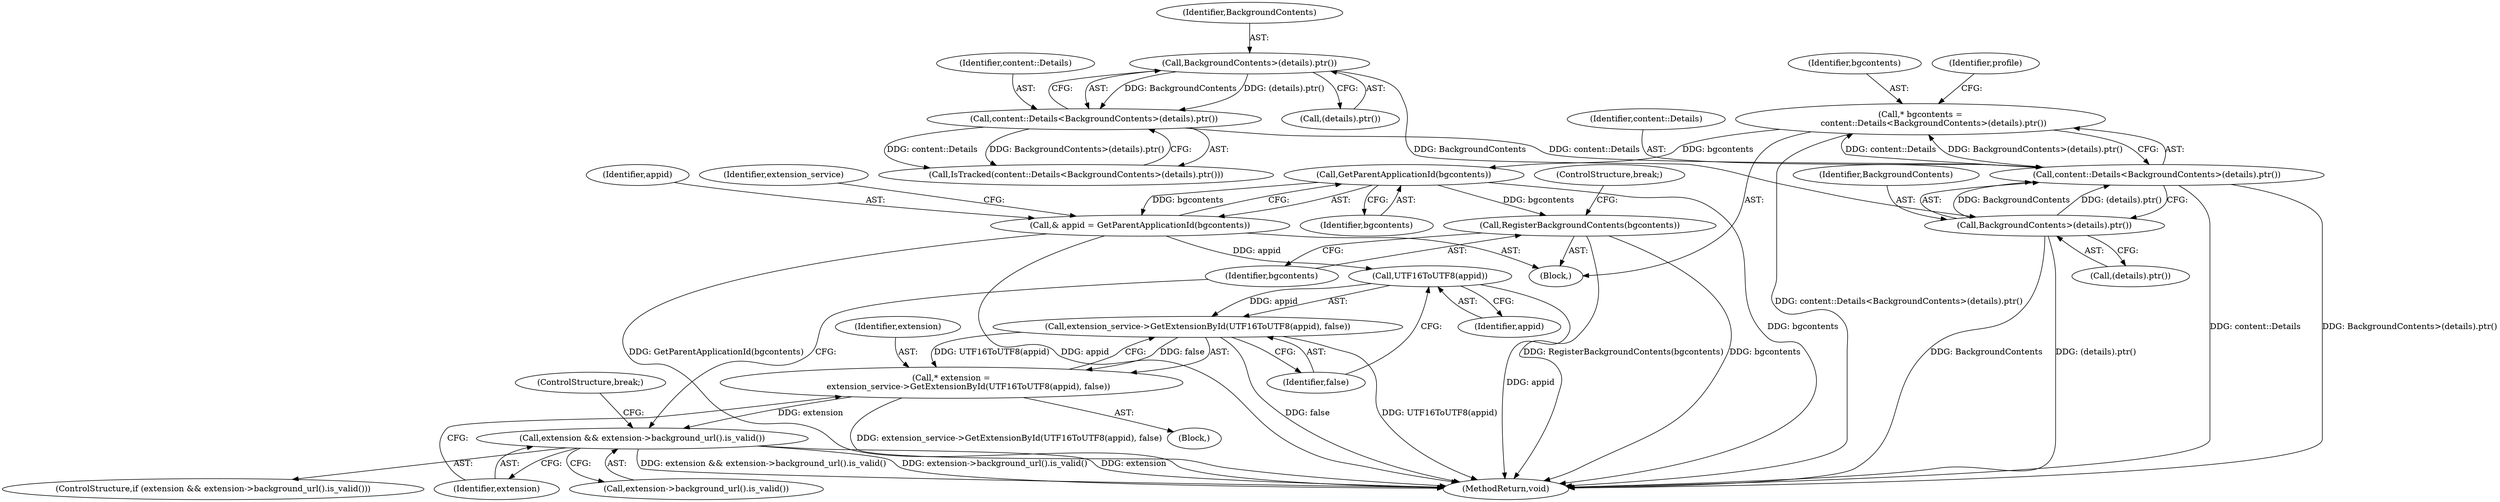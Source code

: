 digraph "0_Chrome_a03d4448faf2c40f4ef444a88cb9aace5b98e8c4_2@pointer" {
"1000157" [label="(Call,* bgcontents =\n          content::Details<BackgroundContents>(details).ptr())"];
"1000159" [label="(Call,content::Details<BackgroundContents>(details).ptr())"];
"1000151" [label="(Call,content::Details<BackgroundContents>(details).ptr())"];
"1000153" [label="(Call,BackgroundContents>(details).ptr())"];
"1000161" [label="(Call,BackgroundContents>(details).ptr())"];
"1000175" [label="(Call,GetParentApplicationId(bgcontents))"];
"1000173" [label="(Call,& appid = GetParentApplicationId(bgcontents))"];
"1000188" [label="(Call,UTF16ToUTF8(appid))"];
"1000187" [label="(Call,extension_service->GetExtensionById(UTF16ToUTF8(appid), false))"];
"1000185" [label="(Call,* extension =\n             extension_service->GetExtensionById(UTF16ToUTF8(appid), false))"];
"1000192" [label="(Call,extension && extension->background_url().is_valid())"];
"1000196" [label="(Call,RegisterBackgroundContents(bgcontents))"];
"1000157" [label="(Call,* bgcontents =\n          content::Details<BackgroundContents>(details).ptr())"];
"1000175" [label="(Call,GetParentApplicationId(bgcontents))"];
"1000154" [label="(Identifier,BackgroundContents)"];
"1000195" [label="(ControlStructure,break;)"];
"1000162" [label="(Identifier,BackgroundContents)"];
"1000183" [label="(Block,)"];
"1000153" [label="(Call,BackgroundContents>(details).ptr())"];
"1000163" [label="(Call,(details).ptr())"];
"1000173" [label="(Call,& appid = GetParentApplicationId(bgcontents))"];
"1000155" [label="(Call,(details).ptr())"];
"1000186" [label="(Identifier,extension)"];
"1000161" [label="(Call,BackgroundContents>(details).ptr())"];
"1000359" [label="(MethodReturn,void)"];
"1000176" [label="(Identifier,bgcontents)"];
"1000150" [label="(Call,IsTracked(content::Details<BackgroundContents>(details).ptr()))"];
"1000151" [label="(Call,content::Details<BackgroundContents>(details).ptr())"];
"1000192" [label="(Call,extension && extension->background_url().is_valid())"];
"1000160" [label="(Identifier,content::Details)"];
"1000174" [label="(Identifier,appid)"];
"1000185" [label="(Call,* extension =\n             extension_service->GetExtensionById(UTF16ToUTF8(appid), false))"];
"1000198" [label="(ControlStructure,break;)"];
"1000197" [label="(Identifier,bgcontents)"];
"1000193" [label="(Identifier,extension)"];
"1000187" [label="(Call,extension_service->GetExtensionById(UTF16ToUTF8(appid), false))"];
"1000152" [label="(Identifier,content::Details)"];
"1000189" [label="(Identifier,appid)"];
"1000196" [label="(Call,RegisterBackgroundContents(bgcontents))"];
"1000158" [label="(Identifier,bgcontents)"];
"1000148" [label="(Block,)"];
"1000191" [label="(ControlStructure,if (extension && extension->background_url().is_valid()))"];
"1000188" [label="(Call,UTF16ToUTF8(appid))"];
"1000159" [label="(Call,content::Details<BackgroundContents>(details).ptr())"];
"1000166" [label="(Identifier,profile)"];
"1000194" [label="(Call,extension->background_url().is_valid())"];
"1000179" [label="(Identifier,extension_service)"];
"1000190" [label="(Identifier,false)"];
"1000157" -> "1000148"  [label="AST: "];
"1000157" -> "1000159"  [label="CFG: "];
"1000158" -> "1000157"  [label="AST: "];
"1000159" -> "1000157"  [label="AST: "];
"1000166" -> "1000157"  [label="CFG: "];
"1000157" -> "1000359"  [label="DDG: content::Details<BackgroundContents>(details).ptr()"];
"1000159" -> "1000157"  [label="DDG: content::Details"];
"1000159" -> "1000157"  [label="DDG: BackgroundContents>(details).ptr()"];
"1000157" -> "1000175"  [label="DDG: bgcontents"];
"1000159" -> "1000161"  [label="CFG: "];
"1000160" -> "1000159"  [label="AST: "];
"1000161" -> "1000159"  [label="AST: "];
"1000159" -> "1000359"  [label="DDG: content::Details"];
"1000159" -> "1000359"  [label="DDG: BackgroundContents>(details).ptr()"];
"1000151" -> "1000159"  [label="DDG: content::Details"];
"1000161" -> "1000159"  [label="DDG: BackgroundContents"];
"1000161" -> "1000159"  [label="DDG: (details).ptr()"];
"1000151" -> "1000150"  [label="AST: "];
"1000151" -> "1000153"  [label="CFG: "];
"1000152" -> "1000151"  [label="AST: "];
"1000153" -> "1000151"  [label="AST: "];
"1000150" -> "1000151"  [label="CFG: "];
"1000151" -> "1000150"  [label="DDG: content::Details"];
"1000151" -> "1000150"  [label="DDG: BackgroundContents>(details).ptr()"];
"1000153" -> "1000151"  [label="DDG: BackgroundContents"];
"1000153" -> "1000151"  [label="DDG: (details).ptr()"];
"1000153" -> "1000155"  [label="CFG: "];
"1000154" -> "1000153"  [label="AST: "];
"1000155" -> "1000153"  [label="AST: "];
"1000153" -> "1000161"  [label="DDG: BackgroundContents"];
"1000161" -> "1000163"  [label="CFG: "];
"1000162" -> "1000161"  [label="AST: "];
"1000163" -> "1000161"  [label="AST: "];
"1000161" -> "1000359"  [label="DDG: (details).ptr()"];
"1000161" -> "1000359"  [label="DDG: BackgroundContents"];
"1000175" -> "1000173"  [label="AST: "];
"1000175" -> "1000176"  [label="CFG: "];
"1000176" -> "1000175"  [label="AST: "];
"1000173" -> "1000175"  [label="CFG: "];
"1000175" -> "1000359"  [label="DDG: bgcontents"];
"1000175" -> "1000173"  [label="DDG: bgcontents"];
"1000175" -> "1000196"  [label="DDG: bgcontents"];
"1000173" -> "1000148"  [label="AST: "];
"1000174" -> "1000173"  [label="AST: "];
"1000179" -> "1000173"  [label="CFG: "];
"1000173" -> "1000359"  [label="DDG: appid"];
"1000173" -> "1000359"  [label="DDG: GetParentApplicationId(bgcontents)"];
"1000173" -> "1000188"  [label="DDG: appid"];
"1000188" -> "1000187"  [label="AST: "];
"1000188" -> "1000189"  [label="CFG: "];
"1000189" -> "1000188"  [label="AST: "];
"1000190" -> "1000188"  [label="CFG: "];
"1000188" -> "1000359"  [label="DDG: appid"];
"1000188" -> "1000187"  [label="DDG: appid"];
"1000187" -> "1000185"  [label="AST: "];
"1000187" -> "1000190"  [label="CFG: "];
"1000190" -> "1000187"  [label="AST: "];
"1000185" -> "1000187"  [label="CFG: "];
"1000187" -> "1000359"  [label="DDG: UTF16ToUTF8(appid)"];
"1000187" -> "1000359"  [label="DDG: false"];
"1000187" -> "1000185"  [label="DDG: UTF16ToUTF8(appid)"];
"1000187" -> "1000185"  [label="DDG: false"];
"1000185" -> "1000183"  [label="AST: "];
"1000186" -> "1000185"  [label="AST: "];
"1000193" -> "1000185"  [label="CFG: "];
"1000185" -> "1000359"  [label="DDG: extension_service->GetExtensionById(UTF16ToUTF8(appid), false)"];
"1000185" -> "1000192"  [label="DDG: extension"];
"1000192" -> "1000191"  [label="AST: "];
"1000192" -> "1000193"  [label="CFG: "];
"1000192" -> "1000194"  [label="CFG: "];
"1000193" -> "1000192"  [label="AST: "];
"1000194" -> "1000192"  [label="AST: "];
"1000195" -> "1000192"  [label="CFG: "];
"1000197" -> "1000192"  [label="CFG: "];
"1000192" -> "1000359"  [label="DDG: extension->background_url().is_valid()"];
"1000192" -> "1000359"  [label="DDG: extension"];
"1000192" -> "1000359"  [label="DDG: extension && extension->background_url().is_valid()"];
"1000196" -> "1000148"  [label="AST: "];
"1000196" -> "1000197"  [label="CFG: "];
"1000197" -> "1000196"  [label="AST: "];
"1000198" -> "1000196"  [label="CFG: "];
"1000196" -> "1000359"  [label="DDG: bgcontents"];
"1000196" -> "1000359"  [label="DDG: RegisterBackgroundContents(bgcontents)"];
}
